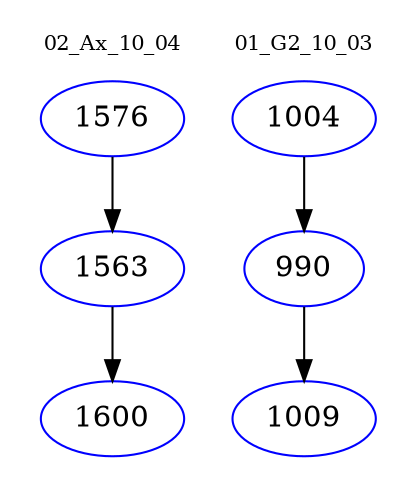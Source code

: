digraph{
subgraph cluster_0 {
color = white
label = "02_Ax_10_04";
fontsize=10;
T0_1576 [label="1576", color="blue"]
T0_1576 -> T0_1563 [color="black"]
T0_1563 [label="1563", color="blue"]
T0_1563 -> T0_1600 [color="black"]
T0_1600 [label="1600", color="blue"]
}
subgraph cluster_1 {
color = white
label = "01_G2_10_03";
fontsize=10;
T1_1004 [label="1004", color="blue"]
T1_1004 -> T1_990 [color="black"]
T1_990 [label="990", color="blue"]
T1_990 -> T1_1009 [color="black"]
T1_1009 [label="1009", color="blue"]
}
}

